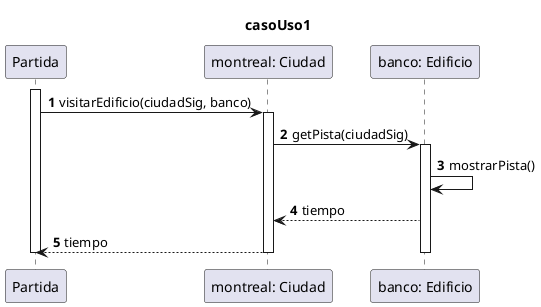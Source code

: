 @startuml

autonumber
title casoUso1
activate Partida
Partida -> "montreal: Ciudad": visitarEdificio(ciudadSig, banco)
activate "montreal: Ciudad"
"montreal: Ciudad" -> "banco: Edificio": getPista(ciudadSig)
activate "banco: Edificio"
"banco: Edificio" -> "banco: Edificio": mostrarPista()
"banco: Edificio" --> "montreal: Ciudad": tiempo
"montreal: Ciudad" --> Partida: tiempo

deactivate "banco: Edificio"
deactivate "montreal: Ciudad"
deactivate Partida
@enduml